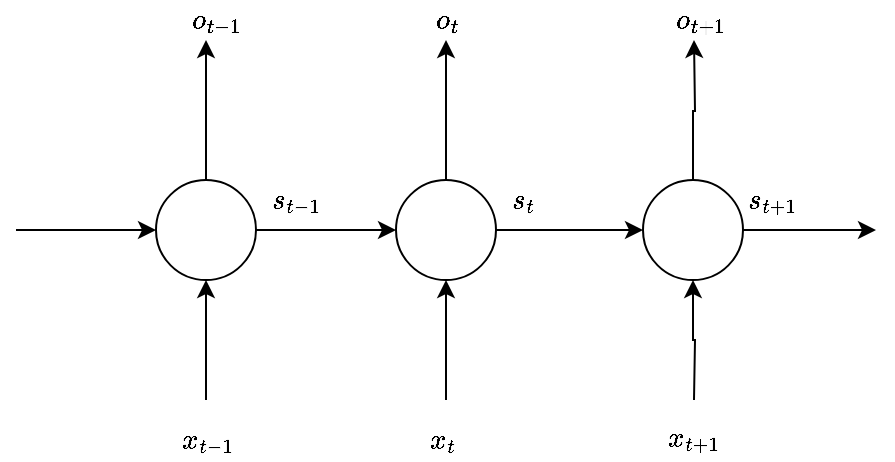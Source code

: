<mxfile version="17.0.0" type="github">
  <diagram id="31BLZd92ja2dXJdSoaIn" name="Page-1">
    <mxGraphModel dx="948" dy="508" grid="1" gridSize="10" guides="1" tooltips="1" connect="1" arrows="1" fold="1" page="1" pageScale="1" pageWidth="827" pageHeight="1169" math="1" shadow="0">
      <root>
        <mxCell id="0" />
        <mxCell id="1" parent="0" />
        <mxCell id="v4L_J94njMkgdgbDue3f-8" value="" style="edgeStyle=orthogonalEdgeStyle;rounded=0;orthogonalLoop=1;jettySize=auto;html=1;startArrow=classic;startFill=1;endArrow=none;endFill=0;" edge="1" parent="1" source="v4L_J94njMkgdgbDue3f-1">
          <mxGeometry relative="1" as="geometry">
            <mxPoint x="195" y="240" as="targetPoint" />
          </mxGeometry>
        </mxCell>
        <mxCell id="v4L_J94njMkgdgbDue3f-17" value="" style="edgeStyle=orthogonalEdgeStyle;rounded=0;orthogonalLoop=1;jettySize=auto;html=1;startArrow=none;startFill=0;endArrow=classic;endFill=1;" edge="1" parent="1" source="v4L_J94njMkgdgbDue3f-1" target="v4L_J94njMkgdgbDue3f-4">
          <mxGeometry relative="1" as="geometry" />
        </mxCell>
        <mxCell id="v4L_J94njMkgdgbDue3f-25" value="" style="edgeStyle=orthogonalEdgeStyle;rounded=0;orthogonalLoop=1;jettySize=auto;html=1;startArrow=classic;startFill=1;endArrow=none;endFill=0;" edge="1" parent="1" source="v4L_J94njMkgdgbDue3f-1">
          <mxGeometry relative="1" as="geometry">
            <mxPoint x="100" y="155" as="targetPoint" />
          </mxGeometry>
        </mxCell>
        <mxCell id="v4L_J94njMkgdgbDue3f-27" value="" style="edgeStyle=orthogonalEdgeStyle;rounded=0;orthogonalLoop=1;jettySize=auto;html=1;startArrow=none;startFill=0;endArrow=classic;endFill=1;" edge="1" parent="1" source="v4L_J94njMkgdgbDue3f-1">
          <mxGeometry relative="1" as="geometry">
            <mxPoint x="195" y="60" as="targetPoint" />
          </mxGeometry>
        </mxCell>
        <mxCell id="v4L_J94njMkgdgbDue3f-1" value="" style="ellipse;whiteSpace=wrap;html=1;aspect=fixed;" vertex="1" parent="1">
          <mxGeometry x="170" y="130" width="50" height="50" as="geometry" />
        </mxCell>
        <mxCell id="v4L_J94njMkgdgbDue3f-11" value="" style="edgeStyle=orthogonalEdgeStyle;rounded=0;orthogonalLoop=1;jettySize=auto;html=1;startArrow=classic;startFill=1;endArrow=none;endFill=0;" edge="1" parent="1" source="v4L_J94njMkgdgbDue3f-4">
          <mxGeometry relative="1" as="geometry">
            <mxPoint x="315" y="240" as="targetPoint" />
          </mxGeometry>
        </mxCell>
        <mxCell id="v4L_J94njMkgdgbDue3f-18" value="" style="edgeStyle=orthogonalEdgeStyle;rounded=0;orthogonalLoop=1;jettySize=auto;html=1;startArrow=none;startFill=0;endArrow=classic;endFill=1;" edge="1" parent="1" source="v4L_J94njMkgdgbDue3f-4" target="v4L_J94njMkgdgbDue3f-5">
          <mxGeometry relative="1" as="geometry" />
        </mxCell>
        <mxCell id="v4L_J94njMkgdgbDue3f-32" value="" style="edgeStyle=orthogonalEdgeStyle;rounded=0;orthogonalLoop=1;jettySize=auto;html=1;startArrow=none;startFill=0;endArrow=classic;endFill=1;" edge="1" parent="1" source="v4L_J94njMkgdgbDue3f-4">
          <mxGeometry relative="1" as="geometry">
            <mxPoint x="315" y="60" as="targetPoint" />
          </mxGeometry>
        </mxCell>
        <mxCell id="v4L_J94njMkgdgbDue3f-4" value="" style="ellipse;whiteSpace=wrap;html=1;aspect=fixed;" vertex="1" parent="1">
          <mxGeometry x="290" y="130" width="50" height="50" as="geometry" />
        </mxCell>
        <mxCell id="v4L_J94njMkgdgbDue3f-13" value="" style="edgeStyle=orthogonalEdgeStyle;rounded=0;orthogonalLoop=1;jettySize=auto;html=1;startArrow=classic;startFill=1;endArrow=none;endFill=0;" edge="1" parent="1" source="v4L_J94njMkgdgbDue3f-5">
          <mxGeometry relative="1" as="geometry">
            <mxPoint x="439" y="240" as="targetPoint" />
          </mxGeometry>
        </mxCell>
        <mxCell id="v4L_J94njMkgdgbDue3f-22" value="" style="edgeStyle=orthogonalEdgeStyle;rounded=0;orthogonalLoop=1;jettySize=auto;html=1;startArrow=none;startFill=0;endArrow=classic;endFill=1;" edge="1" parent="1" source="v4L_J94njMkgdgbDue3f-5">
          <mxGeometry relative="1" as="geometry">
            <mxPoint x="530" y="155" as="targetPoint" />
            <Array as="points">
              <mxPoint x="530" y="155" />
              <mxPoint x="530" y="155" />
            </Array>
          </mxGeometry>
        </mxCell>
        <mxCell id="v4L_J94njMkgdgbDue3f-34" value="" style="edgeStyle=orthogonalEdgeStyle;rounded=0;orthogonalLoop=1;jettySize=auto;html=1;startArrow=none;startFill=0;endArrow=classic;endFill=1;" edge="1" parent="1" source="v4L_J94njMkgdgbDue3f-5">
          <mxGeometry relative="1" as="geometry">
            <mxPoint x="439" y="60" as="targetPoint" />
          </mxGeometry>
        </mxCell>
        <mxCell id="v4L_J94njMkgdgbDue3f-5" value="" style="ellipse;whiteSpace=wrap;html=1;aspect=fixed;" vertex="1" parent="1">
          <mxGeometry x="413.5" y="130" width="50" height="50" as="geometry" />
        </mxCell>
        <mxCell id="v4L_J94njMkgdgbDue3f-14" value="$$x_{t-1}$$" style="text;html=1;resizable=0;autosize=1;align=center;verticalAlign=middle;points=[];fillColor=none;strokeColor=none;rounded=0;" vertex="1" parent="1">
          <mxGeometry x="155" y="250" width="80" height="20" as="geometry" />
        </mxCell>
        <mxCell id="v4L_J94njMkgdgbDue3f-15" value="$$x_{t}$$" style="text;html=1;resizable=0;autosize=1;align=center;verticalAlign=middle;points=[];fillColor=none;strokeColor=none;rounded=0;" vertex="1" parent="1">
          <mxGeometry x="278" y="250" width="70" height="20" as="geometry" />
        </mxCell>
        <mxCell id="v4L_J94njMkgdgbDue3f-16" value="$$x_{t+1}$$" style="text;html=1;resizable=0;autosize=1;align=center;verticalAlign=middle;points=[];fillColor=none;strokeColor=none;rounded=0;" vertex="1" parent="1">
          <mxGeometry x="397.5" y="249" width="80" height="20" as="geometry" />
        </mxCell>
        <mxCell id="v4L_J94njMkgdgbDue3f-19" value="$$s_{t-1}$$" style="text;html=1;resizable=0;autosize=1;align=center;verticalAlign=middle;points=[];fillColor=none;strokeColor=none;rounded=0;" vertex="1" parent="1">
          <mxGeometry x="200" y="130" width="80" height="20" as="geometry" />
        </mxCell>
        <mxCell id="v4L_J94njMkgdgbDue3f-20" value="$$s_{t}$$" style="text;html=1;resizable=0;autosize=1;align=center;verticalAlign=middle;points=[];fillColor=none;strokeColor=none;rounded=0;" vertex="1" parent="1">
          <mxGeometry x="317.5" y="130" width="70" height="20" as="geometry" />
        </mxCell>
        <mxCell id="v4L_J94njMkgdgbDue3f-23" value="$$s_{t+1}$$" style="text;html=1;resizable=0;autosize=1;align=center;verticalAlign=middle;points=[];fillColor=none;strokeColor=none;rounded=0;" vertex="1" parent="1">
          <mxGeometry x="438" y="130" width="80" height="20" as="geometry" />
        </mxCell>
        <mxCell id="v4L_J94njMkgdgbDue3f-29" value="$$o_{t-1}$$" style="text;html=1;resizable=0;autosize=1;align=center;verticalAlign=middle;points=[];fillColor=none;strokeColor=none;rounded=0;" vertex="1" parent="1">
          <mxGeometry x="160" y="40" width="80" height="20" as="geometry" />
        </mxCell>
        <mxCell id="v4L_J94njMkgdgbDue3f-30" value="$$o_{t}$$" style="text;html=1;resizable=0;autosize=1;align=center;verticalAlign=middle;points=[];fillColor=none;strokeColor=none;rounded=0;" vertex="1" parent="1">
          <mxGeometry x="280" y="40" width="70" height="20" as="geometry" />
        </mxCell>
        <mxCell id="v4L_J94njMkgdgbDue3f-35" value="$$o_{t+1}$$" style="text;html=1;resizable=0;autosize=1;align=center;verticalAlign=middle;points=[];fillColor=none;strokeColor=none;rounded=0;" vertex="1" parent="1">
          <mxGeometry x="401.5" y="40" width="80" height="20" as="geometry" />
        </mxCell>
      </root>
    </mxGraphModel>
  </diagram>
</mxfile>
